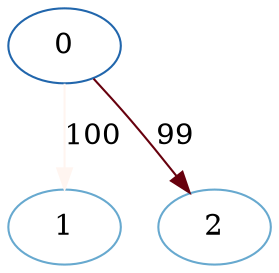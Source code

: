/* Created by igraph @VERSION@ */
digraph {
  0 [
    name="Th068.12"
    dates=0
    year=2012
    color="#2166AC"
    "label.cex"=1
  ];
  1 [
    name="Th061.13"
    dates=366
    year=2013
    color="#67A9CF"
    "label.cex"=1
  ];
  2 [
    name="Th095.13"
    dates=366
    year=2013
    color="#67A9CF"
    "label.cex"=1
  ];

  0 -> 1 [
    weight=100
    label=100
    color="#FFF5F0"
  ];
  0 -> 2 [
    weight=99
    label=99
    color="#67000D"
  ];
}
